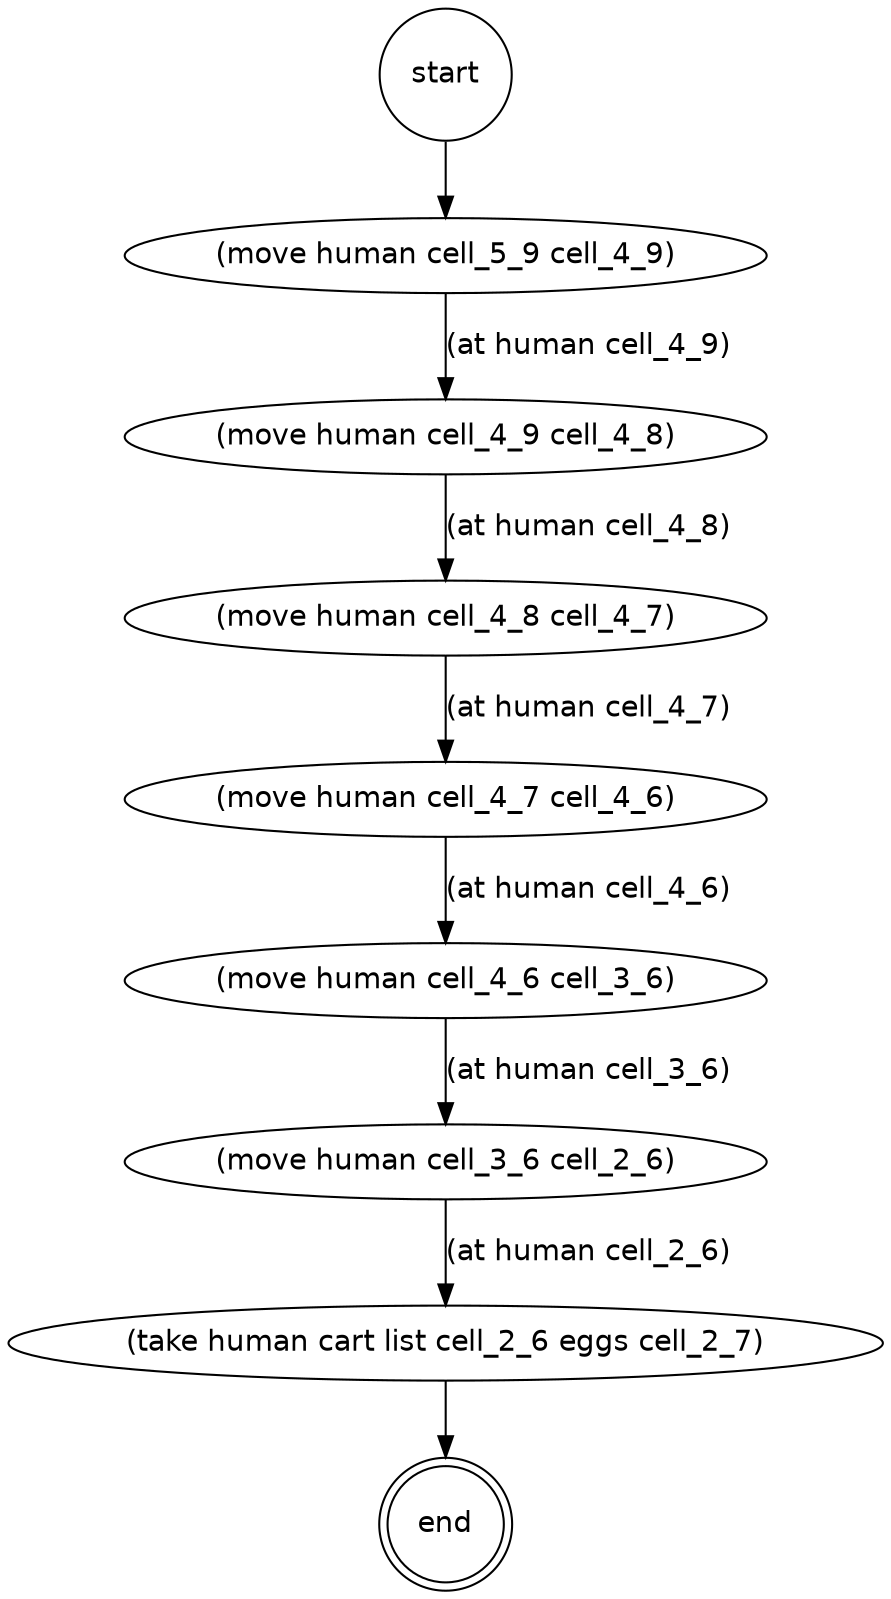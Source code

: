 strict digraph "" {
	graph [fontname=helvetica];
	node [fontname=helvetica,
		label="\N",
		shape=ellipse
	];
	edge [fontname=helvetica];
	"(end)"	 [label=end,
		peripheries=2,
		shape=circle];
	"(take human cart list cell_2_6 eggs cell_2_7)" -> "(end)";
	"(move human cell_3_6 cell_2_6)" -> "(take human cart list cell_2_6 eggs cell_2_7)"	 [label="(at human cell_2_6)"];
	"(move human cell_4_6 cell_3_6)" -> "(move human cell_3_6 cell_2_6)"	 [label="(at human cell_3_6)"];
	"(move human cell_4_7 cell_4_6)" -> "(move human cell_4_6 cell_3_6)"	 [label="(at human cell_4_6)"];
	"(move human cell_4_8 cell_4_7)" -> "(move human cell_4_7 cell_4_6)"	 [label="(at human cell_4_7)"];
	"(move human cell_4_9 cell_4_8)" -> "(move human cell_4_8 cell_4_7)"	 [label="(at human cell_4_8)"];
	"(move human cell_5_9 cell_4_9)" -> "(move human cell_4_9 cell_4_8)"	 [label="(at human cell_4_9)"];
	"(start)"	 [label=start,
		peripheries=1,
		shape=circle];
	"(start)" -> "(move human cell_5_9 cell_4_9)";
}
